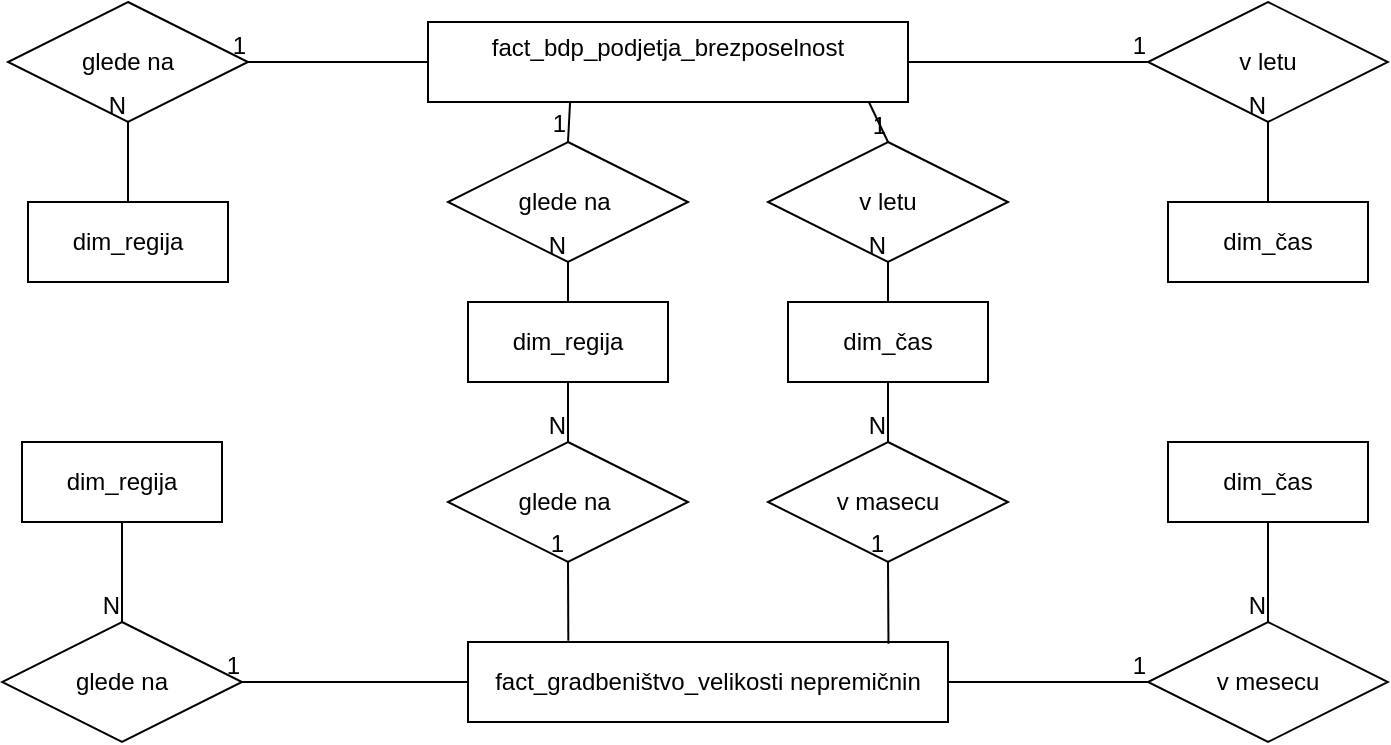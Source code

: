 <mxfile version="26.2.9">
  <diagram name="Page-1" id="TqSADC_TOOIlgckH5rd2">
    <mxGraphModel dx="1051" dy="556" grid="1" gridSize="10" guides="1" tooltips="1" connect="1" arrows="1" fold="1" page="1" pageScale="1" pageWidth="827" pageHeight="1169" math="0" shadow="0">
      <root>
        <mxCell id="0" />
        <mxCell id="1" parent="0" />
        <mxCell id="Im8sImEY_87iiFsBSjp3-2" value="dim_regija" style="whiteSpace=wrap;html=1;align=center;" parent="1" vertex="1">
          <mxGeometry x="100" y="160" width="100" height="40" as="geometry" />
        </mxCell>
        <mxCell id="Im8sImEY_87iiFsBSjp3-3" value="dim_čas" style="whiteSpace=wrap;html=1;align=center;" parent="1" vertex="1">
          <mxGeometry x="670" y="160" width="100" height="40" as="geometry" />
        </mxCell>
        <mxCell id="Im8sImEY_87iiFsBSjp3-4" value="glede na" style="shape=rhombus;perimeter=rhombusPerimeter;whiteSpace=wrap;html=1;align=center;" parent="1" vertex="1">
          <mxGeometry x="90" y="60" width="120" height="60" as="geometry" />
        </mxCell>
        <mxCell id="Im8sImEY_87iiFsBSjp3-5" value="" style="endArrow=none;html=1;rounded=0;exitX=0;exitY=0.5;exitDx=0;exitDy=0;" parent="1" source="Im8sImEY_87iiFsBSjp3-1" target="Im8sImEY_87iiFsBSjp3-4" edge="1">
          <mxGeometry relative="1" as="geometry">
            <mxPoint x="110" y="160" as="sourcePoint" />
            <mxPoint x="270" y="160" as="targetPoint" />
          </mxGeometry>
        </mxCell>
        <mxCell id="Im8sImEY_87iiFsBSjp3-6" value="1" style="resizable=0;html=1;whiteSpace=wrap;align=right;verticalAlign=bottom;" parent="Im8sImEY_87iiFsBSjp3-5" connectable="0" vertex="1">
          <mxGeometry x="1" relative="1" as="geometry" />
        </mxCell>
        <mxCell id="Im8sImEY_87iiFsBSjp3-7" value="" style="endArrow=none;html=1;rounded=0;entryX=0.5;entryY=1;entryDx=0;entryDy=0;" parent="1" source="Im8sImEY_87iiFsBSjp3-2" target="Im8sImEY_87iiFsBSjp3-4" edge="1">
          <mxGeometry relative="1" as="geometry">
            <mxPoint x="330" y="220" as="sourcePoint" />
            <mxPoint x="490" y="220" as="targetPoint" />
          </mxGeometry>
        </mxCell>
        <mxCell id="Im8sImEY_87iiFsBSjp3-8" value="N" style="resizable=0;html=1;whiteSpace=wrap;align=right;verticalAlign=bottom;" parent="Im8sImEY_87iiFsBSjp3-7" connectable="0" vertex="1">
          <mxGeometry x="1" relative="1" as="geometry" />
        </mxCell>
        <mxCell id="Im8sImEY_87iiFsBSjp3-9" value="v letu" style="shape=rhombus;perimeter=rhombusPerimeter;whiteSpace=wrap;html=1;align=center;" parent="1" vertex="1">
          <mxGeometry x="660" y="60" width="120" height="60" as="geometry" />
        </mxCell>
        <mxCell id="Im8sImEY_87iiFsBSjp3-10" value="" style="endArrow=none;html=1;rounded=0;exitX=1;exitY=0.5;exitDx=0;exitDy=0;entryX=0;entryY=0.5;entryDx=0;entryDy=0;" parent="1" source="Im8sImEY_87iiFsBSjp3-1" target="Im8sImEY_87iiFsBSjp3-9" edge="1">
          <mxGeometry relative="1" as="geometry">
            <mxPoint x="610" y="100" as="sourcePoint" />
            <mxPoint x="770" y="100" as="targetPoint" />
          </mxGeometry>
        </mxCell>
        <mxCell id="Im8sImEY_87iiFsBSjp3-11" value="1" style="resizable=0;html=1;whiteSpace=wrap;align=right;verticalAlign=bottom;" parent="Im8sImEY_87iiFsBSjp3-10" connectable="0" vertex="1">
          <mxGeometry x="1" relative="1" as="geometry" />
        </mxCell>
        <mxCell id="Im8sImEY_87iiFsBSjp3-12" value="" style="endArrow=none;html=1;rounded=0;exitX=0.5;exitY=0;exitDx=0;exitDy=0;entryX=0.5;entryY=1;entryDx=0;entryDy=0;" parent="1" source="Im8sImEY_87iiFsBSjp3-3" target="Im8sImEY_87iiFsBSjp3-9" edge="1">
          <mxGeometry relative="1" as="geometry">
            <mxPoint x="640" y="130" as="sourcePoint" />
            <mxPoint x="800" y="130" as="targetPoint" />
          </mxGeometry>
        </mxCell>
        <mxCell id="Im8sImEY_87iiFsBSjp3-13" value="N" style="resizable=0;html=1;whiteSpace=wrap;align=right;verticalAlign=bottom;" parent="Im8sImEY_87iiFsBSjp3-12" connectable="0" vertex="1">
          <mxGeometry x="1" relative="1" as="geometry" />
        </mxCell>
        <mxCell id="Im8sImEY_87iiFsBSjp3-14" value="fact_gradbeništvo_velikosti nepremičnin" style="whiteSpace=wrap;html=1;align=center;" parent="1" vertex="1">
          <mxGeometry x="320" y="380" width="240" height="40" as="geometry" />
        </mxCell>
        <mxCell id="HEyVTuBsM_CYjVD08FTZ-1" value="dim_čas" style="whiteSpace=wrap;html=1;align=center;" vertex="1" parent="1">
          <mxGeometry x="670" y="280" width="100" height="40" as="geometry" />
        </mxCell>
        <mxCell id="HEyVTuBsM_CYjVD08FTZ-2" value="dim_regija" style="whiteSpace=wrap;html=1;align=center;" vertex="1" parent="1">
          <mxGeometry x="97" y="280" width="100" height="40" as="geometry" />
        </mxCell>
        <mxCell id="HEyVTuBsM_CYjVD08FTZ-4" value="dim_regija" style="whiteSpace=wrap;html=1;align=center;" vertex="1" parent="1">
          <mxGeometry x="320" y="210" width="100" height="40" as="geometry" />
        </mxCell>
        <mxCell id="HEyVTuBsM_CYjVD08FTZ-5" value="dim_čas" style="whiteSpace=wrap;html=1;align=center;" vertex="1" parent="1">
          <mxGeometry x="480" y="210" width="100" height="40" as="geometry" />
        </mxCell>
        <mxCell id="HEyVTuBsM_CYjVD08FTZ-6" value="glede na&amp;nbsp;" style="shape=rhombus;perimeter=rhombusPerimeter;whiteSpace=wrap;html=1;align=center;" vertex="1" parent="1">
          <mxGeometry x="310" y="280" width="120" height="60" as="geometry" />
        </mxCell>
        <mxCell id="HEyVTuBsM_CYjVD08FTZ-7" value="v masecu" style="shape=rhombus;perimeter=rhombusPerimeter;whiteSpace=wrap;html=1;align=center;" vertex="1" parent="1">
          <mxGeometry x="470" y="280" width="120" height="60" as="geometry" />
        </mxCell>
        <mxCell id="HEyVTuBsM_CYjVD08FTZ-8" value="v mesecu" style="shape=rhombus;perimeter=rhombusPerimeter;whiteSpace=wrap;html=1;align=center;" vertex="1" parent="1">
          <mxGeometry x="660" y="370" width="120" height="60" as="geometry" />
        </mxCell>
        <mxCell id="HEyVTuBsM_CYjVD08FTZ-9" value="glede na" style="shape=rhombus;perimeter=rhombusPerimeter;whiteSpace=wrap;html=1;align=center;" vertex="1" parent="1">
          <mxGeometry x="87" y="370" width="120" height="60" as="geometry" />
        </mxCell>
        <mxCell id="HEyVTuBsM_CYjVD08FTZ-10" value="v letu" style="shape=rhombus;perimeter=rhombusPerimeter;whiteSpace=wrap;html=1;align=center;" vertex="1" parent="1">
          <mxGeometry x="470" y="130" width="120" height="60" as="geometry" />
        </mxCell>
        <mxCell id="HEyVTuBsM_CYjVD08FTZ-11" value="glede na&amp;nbsp;" style="shape=rhombus;perimeter=rhombusPerimeter;whiteSpace=wrap;html=1;align=center;" vertex="1" parent="1">
          <mxGeometry x="310" y="130" width="120" height="60" as="geometry" />
        </mxCell>
        <mxCell id="HEyVTuBsM_CYjVD08FTZ-12" value="" style="endArrow=none;html=1;rounded=0;exitX=0.209;exitY=-0.015;exitDx=0;exitDy=0;exitPerimeter=0;entryX=0.5;entryY=1;entryDx=0;entryDy=0;" edge="1" parent="1" source="Im8sImEY_87iiFsBSjp3-14" target="HEyVTuBsM_CYjVD08FTZ-6">
          <mxGeometry relative="1" as="geometry">
            <mxPoint x="330" y="320" as="sourcePoint" />
            <mxPoint x="490" y="320" as="targetPoint" />
          </mxGeometry>
        </mxCell>
        <mxCell id="HEyVTuBsM_CYjVD08FTZ-13" value="1" style="resizable=0;html=1;whiteSpace=wrap;align=right;verticalAlign=bottom;" connectable="0" vertex="1" parent="HEyVTuBsM_CYjVD08FTZ-12">
          <mxGeometry x="1" relative="1" as="geometry" />
        </mxCell>
        <mxCell id="HEyVTuBsM_CYjVD08FTZ-14" value="" style="endArrow=none;html=1;rounded=0;exitX=0;exitY=0.5;exitDx=0;exitDy=0;entryX=1;entryY=0.5;entryDx=0;entryDy=0;" edge="1" parent="1" source="Im8sImEY_87iiFsBSjp3-14" target="HEyVTuBsM_CYjVD08FTZ-9">
          <mxGeometry relative="1" as="geometry">
            <mxPoint x="330" y="320" as="sourcePoint" />
            <mxPoint x="490" y="320" as="targetPoint" />
          </mxGeometry>
        </mxCell>
        <mxCell id="HEyVTuBsM_CYjVD08FTZ-15" value="1" style="resizable=0;html=1;whiteSpace=wrap;align=right;verticalAlign=bottom;" connectable="0" vertex="1" parent="HEyVTuBsM_CYjVD08FTZ-14">
          <mxGeometry x="1" relative="1" as="geometry" />
        </mxCell>
        <mxCell id="HEyVTuBsM_CYjVD08FTZ-16" value="" style="endArrow=none;html=1;rounded=0;exitX=0.876;exitY=0.022;exitDx=0;exitDy=0;exitPerimeter=0;" edge="1" parent="1" source="Im8sImEY_87iiFsBSjp3-14">
          <mxGeometry relative="1" as="geometry">
            <mxPoint x="390" y="330" as="sourcePoint" />
            <mxPoint x="530" y="340" as="targetPoint" />
          </mxGeometry>
        </mxCell>
        <mxCell id="HEyVTuBsM_CYjVD08FTZ-17" value="1" style="resizable=0;html=1;whiteSpace=wrap;align=right;verticalAlign=bottom;" connectable="0" vertex="1" parent="HEyVTuBsM_CYjVD08FTZ-16">
          <mxGeometry x="1" relative="1" as="geometry" />
        </mxCell>
        <mxCell id="HEyVTuBsM_CYjVD08FTZ-18" value="" style="endArrow=none;html=1;rounded=0;exitX=1;exitY=0.5;exitDx=0;exitDy=0;entryX=0;entryY=0.5;entryDx=0;entryDy=0;" edge="1" parent="1" source="Im8sImEY_87iiFsBSjp3-14" target="HEyVTuBsM_CYjVD08FTZ-8">
          <mxGeometry relative="1" as="geometry">
            <mxPoint x="600" y="370" as="sourcePoint" />
            <mxPoint x="760" y="370" as="targetPoint" />
          </mxGeometry>
        </mxCell>
        <mxCell id="HEyVTuBsM_CYjVD08FTZ-19" value="1" style="resizable=0;html=1;whiteSpace=wrap;align=right;verticalAlign=bottom;" connectable="0" vertex="1" parent="HEyVTuBsM_CYjVD08FTZ-18">
          <mxGeometry x="1" relative="1" as="geometry" />
        </mxCell>
        <mxCell id="HEyVTuBsM_CYjVD08FTZ-20" value="" style="endArrow=none;html=1;rounded=0;exitX=0.5;exitY=1;exitDx=0;exitDy=0;entryX=0.5;entryY=0;entryDx=0;entryDy=0;" edge="1" parent="1" source="HEyVTuBsM_CYjVD08FTZ-1" target="HEyVTuBsM_CYjVD08FTZ-8">
          <mxGeometry relative="1" as="geometry">
            <mxPoint x="600" y="370" as="sourcePoint" />
            <mxPoint x="760" y="370" as="targetPoint" />
          </mxGeometry>
        </mxCell>
        <mxCell id="HEyVTuBsM_CYjVD08FTZ-21" value="N" style="resizable=0;html=1;whiteSpace=wrap;align=right;verticalAlign=bottom;" connectable="0" vertex="1" parent="HEyVTuBsM_CYjVD08FTZ-20">
          <mxGeometry x="1" relative="1" as="geometry" />
        </mxCell>
        <mxCell id="HEyVTuBsM_CYjVD08FTZ-22" value="" style="endArrow=none;html=1;rounded=0;exitX=0.5;exitY=1;exitDx=0;exitDy=0;entryX=0.5;entryY=0;entryDx=0;entryDy=0;" edge="1" parent="1" source="HEyVTuBsM_CYjVD08FTZ-2" target="HEyVTuBsM_CYjVD08FTZ-9">
          <mxGeometry relative="1" as="geometry">
            <mxPoint x="70" y="360" as="sourcePoint" />
            <mxPoint x="230" y="360" as="targetPoint" />
          </mxGeometry>
        </mxCell>
        <mxCell id="HEyVTuBsM_CYjVD08FTZ-23" value="N" style="resizable=0;html=1;whiteSpace=wrap;align=right;verticalAlign=bottom;" connectable="0" vertex="1" parent="HEyVTuBsM_CYjVD08FTZ-22">
          <mxGeometry x="1" relative="1" as="geometry" />
        </mxCell>
        <mxCell id="HEyVTuBsM_CYjVD08FTZ-24" value="" style="endArrow=none;html=1;rounded=0;exitX=0.5;exitY=0;exitDx=0;exitDy=0;" edge="1" parent="1" source="HEyVTuBsM_CYjVD08FTZ-4">
          <mxGeometry relative="1" as="geometry">
            <mxPoint x="300" y="210" as="sourcePoint" />
            <mxPoint x="370" y="190" as="targetPoint" />
          </mxGeometry>
        </mxCell>
        <mxCell id="HEyVTuBsM_CYjVD08FTZ-25" value="N" style="resizable=0;html=1;whiteSpace=wrap;align=right;verticalAlign=bottom;" connectable="0" vertex="1" parent="HEyVTuBsM_CYjVD08FTZ-24">
          <mxGeometry x="1" relative="1" as="geometry" />
        </mxCell>
        <mxCell id="HEyVTuBsM_CYjVD08FTZ-26" value="" style="endArrow=none;html=1;rounded=0;entryX=0.5;entryY=0;entryDx=0;entryDy=0;exitX=0.5;exitY=1;exitDx=0;exitDy=0;exitPerimeter=0;" edge="1" parent="1" source="HEyVTuBsM_CYjVD08FTZ-4" target="HEyVTuBsM_CYjVD08FTZ-6">
          <mxGeometry relative="1" as="geometry">
            <mxPoint x="370" y="250" as="sourcePoint" />
            <mxPoint x="460" y="210" as="targetPoint" />
          </mxGeometry>
        </mxCell>
        <mxCell id="HEyVTuBsM_CYjVD08FTZ-27" value="N" style="resizable=0;html=1;whiteSpace=wrap;align=right;verticalAlign=bottom;" connectable="0" vertex="1" parent="HEyVTuBsM_CYjVD08FTZ-26">
          <mxGeometry x="1" relative="1" as="geometry" />
        </mxCell>
        <mxCell id="HEyVTuBsM_CYjVD08FTZ-28" value="" style="endArrow=none;html=1;rounded=0;exitX=0.5;exitY=0;exitDx=0;exitDy=0;entryX=0.5;entryY=1;entryDx=0;entryDy=0;" edge="1" parent="1" source="HEyVTuBsM_CYjVD08FTZ-5" target="HEyVTuBsM_CYjVD08FTZ-10">
          <mxGeometry relative="1" as="geometry">
            <mxPoint x="450" y="180" as="sourcePoint" />
            <mxPoint x="610" y="180" as="targetPoint" />
          </mxGeometry>
        </mxCell>
        <mxCell id="HEyVTuBsM_CYjVD08FTZ-29" value="N" style="resizable=0;html=1;whiteSpace=wrap;align=right;verticalAlign=bottom;" connectable="0" vertex="1" parent="HEyVTuBsM_CYjVD08FTZ-28">
          <mxGeometry x="1" relative="1" as="geometry" />
        </mxCell>
        <mxCell id="HEyVTuBsM_CYjVD08FTZ-30" value="" style="endArrow=none;html=1;rounded=0;exitX=0.5;exitY=1;exitDx=0;exitDy=0;entryX=0.5;entryY=0;entryDx=0;entryDy=0;" edge="1" parent="1" source="HEyVTuBsM_CYjVD08FTZ-5" target="HEyVTuBsM_CYjVD08FTZ-7">
          <mxGeometry relative="1" as="geometry">
            <mxPoint x="450" y="180" as="sourcePoint" />
            <mxPoint x="610" y="180" as="targetPoint" />
          </mxGeometry>
        </mxCell>
        <mxCell id="HEyVTuBsM_CYjVD08FTZ-31" value="N" style="resizable=0;html=1;whiteSpace=wrap;align=right;verticalAlign=bottom;" connectable="0" vertex="1" parent="HEyVTuBsM_CYjVD08FTZ-30">
          <mxGeometry x="1" relative="1" as="geometry" />
        </mxCell>
        <mxCell id="HEyVTuBsM_CYjVD08FTZ-32" value="" style="endArrow=none;html=1;rounded=0;entryX=0.5;entryY=0;entryDx=0;entryDy=0;exitX=0.918;exitY=0.994;exitDx=0;exitDy=0;exitPerimeter=0;" edge="1" parent="1" source="Im8sImEY_87iiFsBSjp3-1" target="HEyVTuBsM_CYjVD08FTZ-10">
          <mxGeometry relative="1" as="geometry">
            <mxPoint x="480" y="129.39" as="sourcePoint" />
            <mxPoint x="530" y="129" as="targetPoint" />
          </mxGeometry>
        </mxCell>
        <mxCell id="HEyVTuBsM_CYjVD08FTZ-33" value="1" style="resizable=0;html=1;whiteSpace=wrap;align=right;verticalAlign=bottom;" connectable="0" vertex="1" parent="HEyVTuBsM_CYjVD08FTZ-32">
          <mxGeometry x="1" relative="1" as="geometry" />
        </mxCell>
        <mxCell id="HEyVTuBsM_CYjVD08FTZ-34" value="" style="endArrow=none;html=1;rounded=0;" edge="1" parent="1" source="Im8sImEY_87iiFsBSjp3-1">
          <mxGeometry relative="1" as="geometry">
            <mxPoint x="310" y="110" as="sourcePoint" />
            <mxPoint x="470" y="110" as="targetPoint" />
          </mxGeometry>
        </mxCell>
        <mxCell id="HEyVTuBsM_CYjVD08FTZ-35" value="1" style="resizable=0;html=1;whiteSpace=wrap;align=right;verticalAlign=bottom;" connectable="0" vertex="1" parent="HEyVTuBsM_CYjVD08FTZ-34">
          <mxGeometry x="1" relative="1" as="geometry" />
        </mxCell>
        <mxCell id="HEyVTuBsM_CYjVD08FTZ-36" value="" style="endArrow=none;html=1;rounded=0;" edge="1" parent="1" target="Im8sImEY_87iiFsBSjp3-1">
          <mxGeometry relative="1" as="geometry">
            <mxPoint x="310" y="110" as="sourcePoint" />
            <mxPoint x="470" y="110" as="targetPoint" />
          </mxGeometry>
        </mxCell>
        <mxCell id="Im8sImEY_87iiFsBSjp3-1" value="fact_bdp_podjetja_brezposelnost&lt;div&gt;&lt;br&gt;&lt;/div&gt;" style="whiteSpace=wrap;html=1;align=center;" parent="1" vertex="1">
          <mxGeometry x="300" y="70" width="240" height="40" as="geometry" />
        </mxCell>
        <mxCell id="HEyVTuBsM_CYjVD08FTZ-38" value="" style="endArrow=none;html=1;rounded=0;exitX=0.296;exitY=0.998;exitDx=0;exitDy=0;exitPerimeter=0;entryX=0.5;entryY=0;entryDx=0;entryDy=0;" edge="1" parent="1" source="Im8sImEY_87iiFsBSjp3-1" target="HEyVTuBsM_CYjVD08FTZ-11">
          <mxGeometry relative="1" as="geometry">
            <mxPoint x="290" y="150" as="sourcePoint" />
            <mxPoint x="450" y="150" as="targetPoint" />
          </mxGeometry>
        </mxCell>
        <mxCell id="HEyVTuBsM_CYjVD08FTZ-39" value="1" style="resizable=0;html=1;whiteSpace=wrap;align=right;verticalAlign=bottom;" connectable="0" vertex="1" parent="HEyVTuBsM_CYjVD08FTZ-38">
          <mxGeometry x="1" relative="1" as="geometry" />
        </mxCell>
      </root>
    </mxGraphModel>
  </diagram>
</mxfile>
